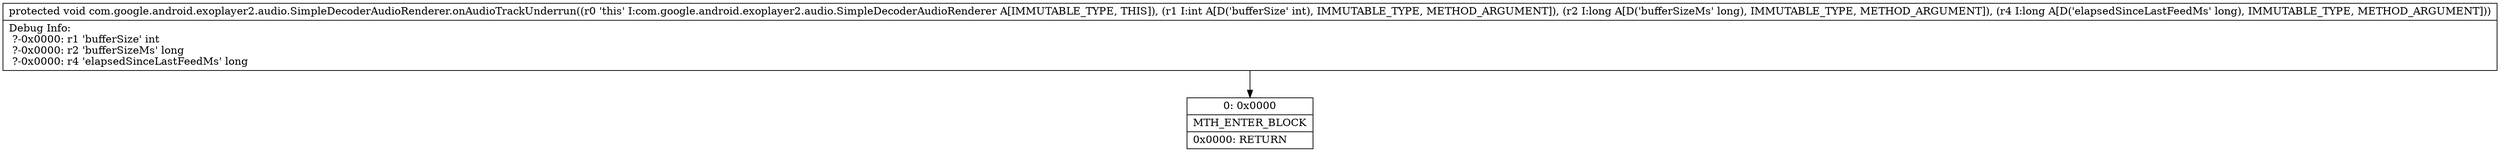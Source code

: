 digraph "CFG forcom.google.android.exoplayer2.audio.SimpleDecoderAudioRenderer.onAudioTrackUnderrun(IJJ)V" {
Node_0 [shape=record,label="{0\:\ 0x0000|MTH_ENTER_BLOCK\l|0x0000: RETURN   \l}"];
MethodNode[shape=record,label="{protected void com.google.android.exoplayer2.audio.SimpleDecoderAudioRenderer.onAudioTrackUnderrun((r0 'this' I:com.google.android.exoplayer2.audio.SimpleDecoderAudioRenderer A[IMMUTABLE_TYPE, THIS]), (r1 I:int A[D('bufferSize' int), IMMUTABLE_TYPE, METHOD_ARGUMENT]), (r2 I:long A[D('bufferSizeMs' long), IMMUTABLE_TYPE, METHOD_ARGUMENT]), (r4 I:long A[D('elapsedSinceLastFeedMs' long), IMMUTABLE_TYPE, METHOD_ARGUMENT]))  | Debug Info:\l  ?\-0x0000: r1 'bufferSize' int\l  ?\-0x0000: r2 'bufferSizeMs' long\l  ?\-0x0000: r4 'elapsedSinceLastFeedMs' long\l}"];
MethodNode -> Node_0;
}

